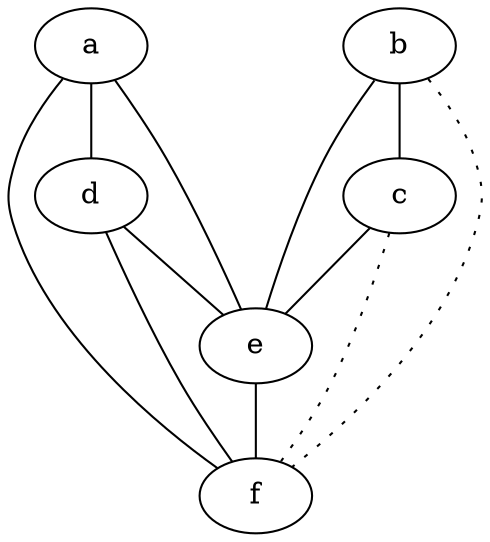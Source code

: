 graph {
a -- d;
a -- e;
a -- f;
b -- c;
b -- e;
b -- f [style=dotted];
c -- e;
c -- f [style=dotted];
d -- e;
d -- f;
e -- f;
}
